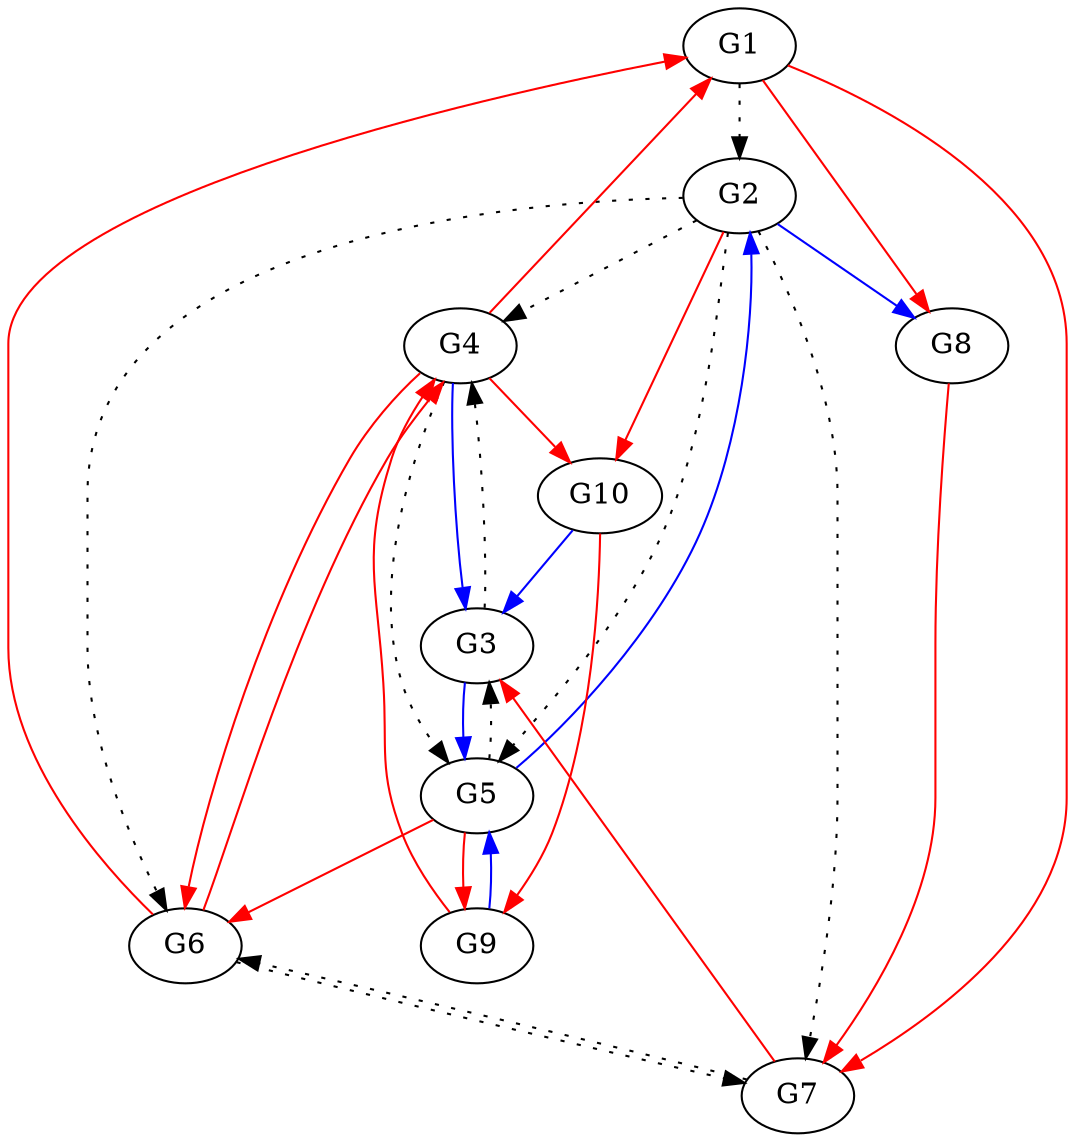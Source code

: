 // Grafos-DREAM4
digraph {
	G1 [label=G1]
	G2 [label=G2]
	G3 [label=G3]
	G4 [label=G4]
	G5 [label=G5]
	G6 [label=G6]
	G7 [label=G7]
	G8 [label=G8]
	G9 [label=G9]
	G10 [label=G10]
	G1 -> G2 [style=dotted]
	G2 -> G4 [style=dotted]
	G2 -> G5 [style=dotted]
	G2 -> G6 [style=dotted]
	G2 -> G7 [style=dotted]
	G2 -> G8 [color=blue]
	G3 -> G4 [style=dotted]
	G3 -> G5 [color=blue]
	G4 -> G3 [color=blue]
	G4 -> G5 [style=dotted]
	G5 -> G2 [color=blue]
	G5 -> G3 [style=dotted]
	G6 -> G7 [style=dotted]
	G7 -> G6 [style=dotted]
	G9 -> G5 [color=blue]
	G10 -> G3 [color=blue]
	G1 -> G7 [color=red]
	G1 -> G8 [color=red]
	G2 -> G10 [color=red]
	G4 -> G1 [color=red]
	G4 -> G6 [color=red]
	G4 -> G10 [color=red]
	G5 -> G6 [color=red]
	G5 -> G9 [color=red]
	G6 -> G1 [color=red]
	G6 -> G4 [color=red]
	G7 -> G3 [color=red]
	G8 -> G7 [color=red]
	G9 -> G4 [color=red]
	G10 -> G9 [color=red]
}
